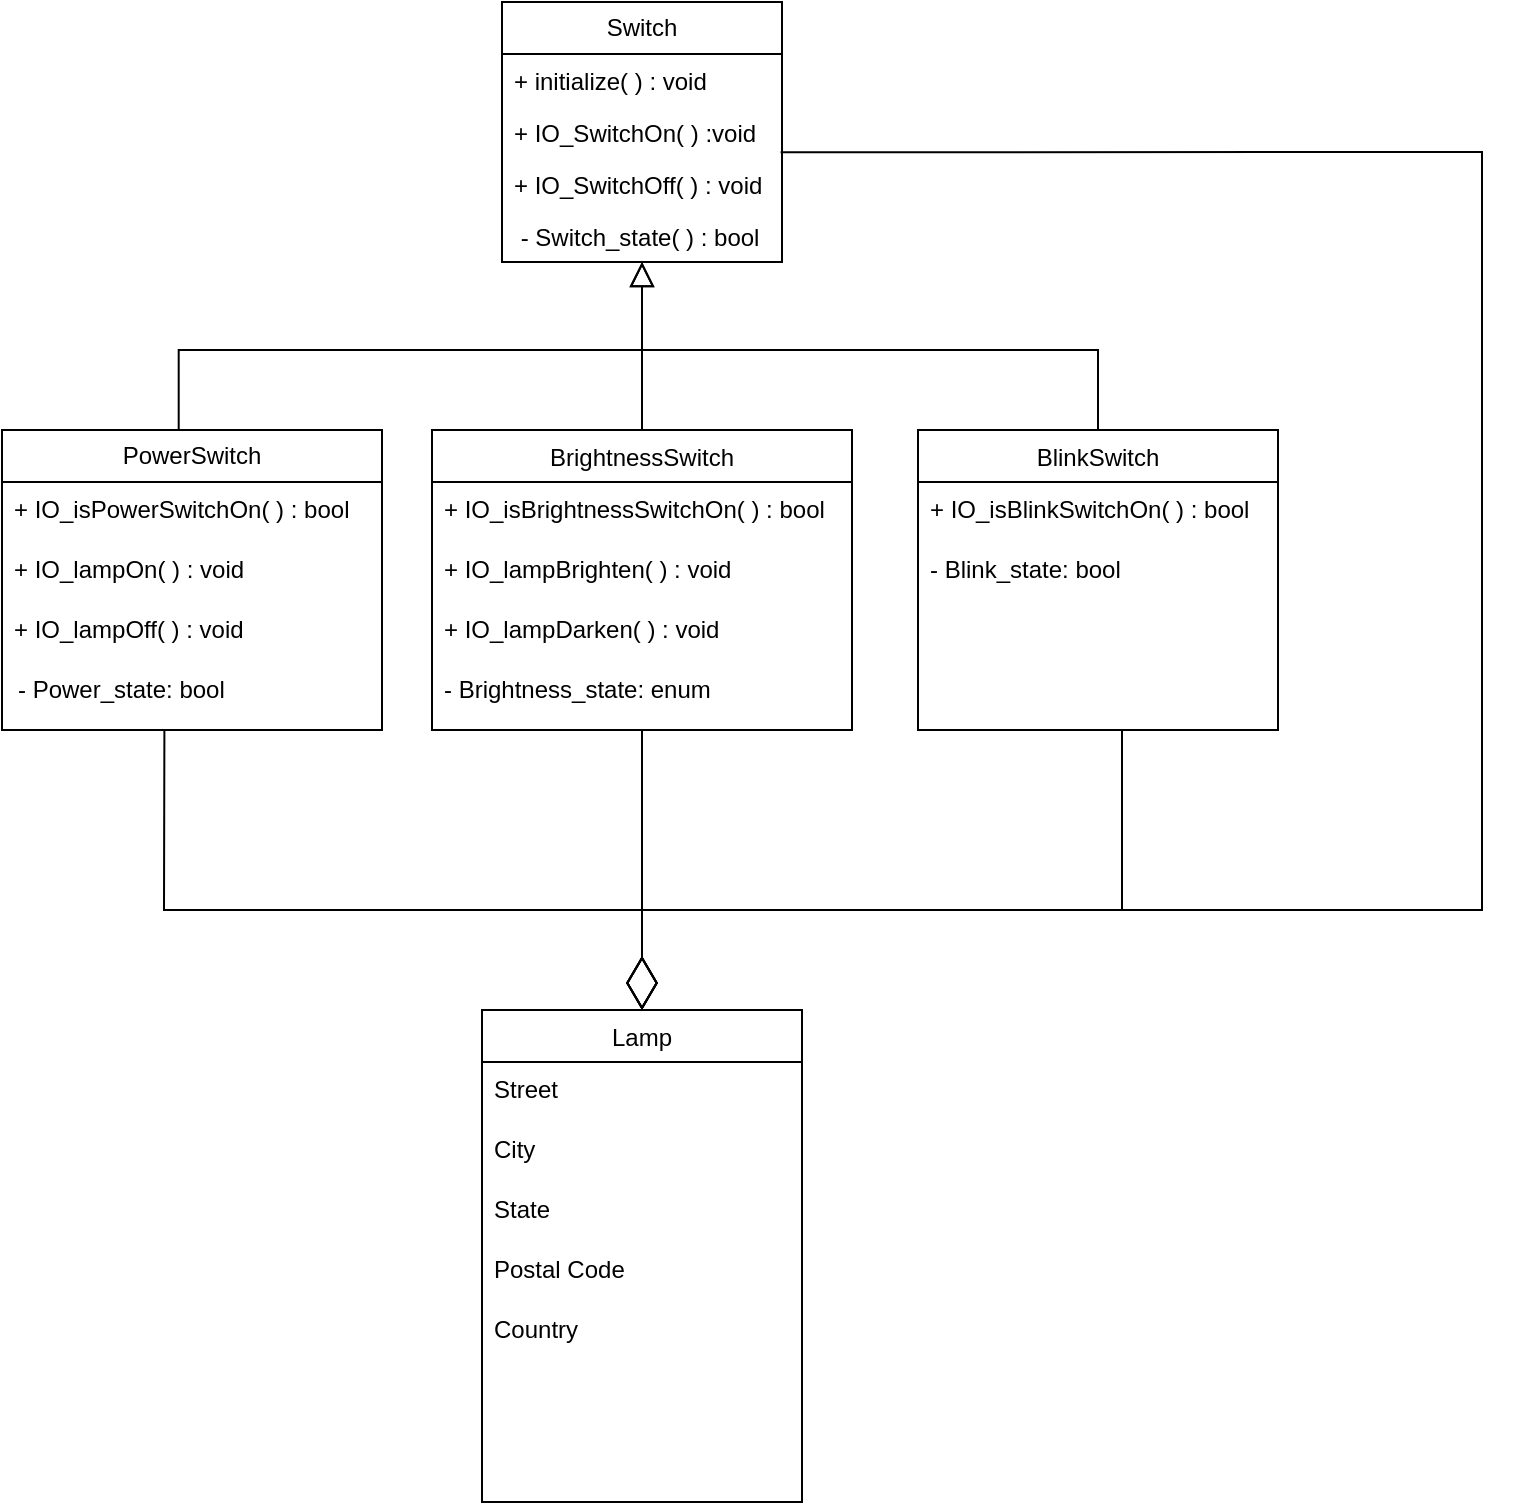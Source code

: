 <mxfile version="21.1.4" type="github">
  <diagram id="C5RBs43oDa-KdzZeNtuy" name="Page-1">
    <mxGraphModel dx="909" dy="609" grid="1" gridSize="10" guides="1" tooltips="1" connect="1" arrows="1" fold="1" page="1" pageScale="1" pageWidth="827" pageHeight="1169" math="0" shadow="0">
      <root>
        <mxCell id="WIyWlLk6GJQsqaUBKTNV-0" />
        <mxCell id="WIyWlLk6GJQsqaUBKTNV-1" parent="WIyWlLk6GJQsqaUBKTNV-0" />
        <mxCell id="zkfFHV4jXpPFQw0GAbJ--6" value="BrightnessSwitch" style="swimlane;fontStyle=0;align=center;verticalAlign=top;childLayout=stackLayout;horizontal=1;startSize=26;horizontalStack=0;resizeParent=1;resizeLast=0;collapsible=1;marginBottom=0;rounded=0;shadow=0;strokeWidth=1;" parent="WIyWlLk6GJQsqaUBKTNV-1" vertex="1">
          <mxGeometry x="215" y="360" width="210" height="150" as="geometry">
            <mxRectangle x="130" y="380" width="160" height="26" as="alternateBounds" />
          </mxGeometry>
        </mxCell>
        <mxCell id="zkfFHV4jXpPFQw0GAbJ--7" value="+ IO_isBrightnessSwitchOn( ) : bool" style="text;align=left;verticalAlign=top;spacingLeft=4;spacingRight=4;overflow=hidden;rotatable=0;points=[[0,0.5],[1,0.5]];portConstraint=eastwest;" parent="zkfFHV4jXpPFQw0GAbJ--6" vertex="1">
          <mxGeometry y="26" width="210" height="30" as="geometry" />
        </mxCell>
        <mxCell id="zkfFHV4jXpPFQw0GAbJ--8" value="+ IO_lampBrighten( ) : void" style="text;align=left;verticalAlign=top;spacingLeft=4;spacingRight=4;overflow=hidden;rotatable=0;points=[[0,0.5],[1,0.5]];portConstraint=eastwest;rounded=0;shadow=0;html=0;" parent="zkfFHV4jXpPFQw0GAbJ--6" vertex="1">
          <mxGeometry y="56" width="210" height="30" as="geometry" />
        </mxCell>
        <mxCell id="-ukCLt8GWqUobojzLSBE-21" value="+ IO_lampDarken( ) : void" style="text;align=left;verticalAlign=top;spacingLeft=4;spacingRight=4;overflow=hidden;rotatable=0;points=[[0,0.5],[1,0.5]];portConstraint=eastwest;rounded=0;shadow=0;html=0;" vertex="1" parent="zkfFHV4jXpPFQw0GAbJ--6">
          <mxGeometry y="86" width="210" height="30" as="geometry" />
        </mxCell>
        <mxCell id="zkfFHV4jXpPFQw0GAbJ--11" value="- Brightness_state: enum" style="text;align=left;verticalAlign=top;spacingLeft=4;spacingRight=4;overflow=hidden;rotatable=0;points=[[0,0.5],[1,0.5]];portConstraint=eastwest;" parent="zkfFHV4jXpPFQw0GAbJ--6" vertex="1">
          <mxGeometry y="116" width="210" height="30" as="geometry" />
        </mxCell>
        <mxCell id="zkfFHV4jXpPFQw0GAbJ--12" value="" style="endArrow=block;endSize=10;endFill=0;shadow=0;strokeWidth=1;rounded=0;edgeStyle=elbowEdgeStyle;elbow=vertical;exitX=0.465;exitY=-0.003;exitDx=0;exitDy=0;exitPerimeter=0;" parent="WIyWlLk6GJQsqaUBKTNV-1" source="-ukCLt8GWqUobojzLSBE-1" edge="1">
          <mxGeometry width="160" relative="1" as="geometry">
            <mxPoint x="316" y="203" as="sourcePoint" />
            <mxPoint x="320" y="276" as="targetPoint" />
            <Array as="points">
              <mxPoint x="320" y="320" />
              <mxPoint x="320" y="310" />
              <mxPoint x="280" y="320" />
            </Array>
          </mxGeometry>
        </mxCell>
        <mxCell id="zkfFHV4jXpPFQw0GAbJ--13" value="BlinkSwitch" style="swimlane;fontStyle=0;align=center;verticalAlign=top;childLayout=stackLayout;horizontal=1;startSize=26;horizontalStack=0;resizeParent=1;resizeLast=0;collapsible=1;marginBottom=0;rounded=0;shadow=0;strokeWidth=1;" parent="WIyWlLk6GJQsqaUBKTNV-1" vertex="1">
          <mxGeometry x="458" y="360" width="180" height="150" as="geometry">
            <mxRectangle x="330" y="360" width="170" height="26" as="alternateBounds" />
          </mxGeometry>
        </mxCell>
        <mxCell id="zkfFHV4jXpPFQw0GAbJ--14" value="+ IO_isBlinkSwitchOn( ) : bool" style="text;align=left;verticalAlign=top;spacingLeft=4;spacingRight=4;overflow=hidden;rotatable=0;points=[[0,0.5],[1,0.5]];portConstraint=eastwest;" parent="zkfFHV4jXpPFQw0GAbJ--13" vertex="1">
          <mxGeometry y="26" width="180" height="30" as="geometry" />
        </mxCell>
        <mxCell id="-ukCLt8GWqUobojzLSBE-22" value="- Blink_state: bool" style="text;align=left;verticalAlign=top;spacingLeft=4;spacingRight=4;overflow=hidden;rotatable=0;points=[[0,0.5],[1,0.5]];portConstraint=eastwest;" vertex="1" parent="zkfFHV4jXpPFQw0GAbJ--13">
          <mxGeometry y="56" width="180" height="30" as="geometry" />
        </mxCell>
        <mxCell id="zkfFHV4jXpPFQw0GAbJ--16" value="" style="endArrow=block;endSize=10;endFill=0;shadow=0;strokeWidth=1;rounded=0;edgeStyle=elbowEdgeStyle;elbow=vertical;" parent="WIyWlLk6GJQsqaUBKTNV-1" source="zkfFHV4jXpPFQw0GAbJ--13" edge="1">
          <mxGeometry width="160" relative="1" as="geometry">
            <mxPoint x="326" y="373" as="sourcePoint" />
            <mxPoint x="320" y="276" as="targetPoint" />
            <Array as="points">
              <mxPoint x="430" y="320" />
            </Array>
          </mxGeometry>
        </mxCell>
        <mxCell id="zkfFHV4jXpPFQw0GAbJ--17" value="Lamp" style="swimlane;fontStyle=0;align=center;verticalAlign=top;childLayout=stackLayout;horizontal=1;startSize=26;horizontalStack=0;resizeParent=1;resizeLast=0;collapsible=1;marginBottom=0;rounded=0;shadow=0;strokeWidth=1;" parent="WIyWlLk6GJQsqaUBKTNV-1" vertex="1">
          <mxGeometry x="240" y="650" width="160" height="246" as="geometry">
            <mxRectangle x="550" y="140" width="160" height="26" as="alternateBounds" />
          </mxGeometry>
        </mxCell>
        <mxCell id="zkfFHV4jXpPFQw0GAbJ--18" value="Street" style="text;align=left;verticalAlign=top;spacingLeft=4;spacingRight=4;overflow=hidden;rotatable=0;points=[[0,0.5],[1,0.5]];portConstraint=eastwest;" parent="zkfFHV4jXpPFQw0GAbJ--17" vertex="1">
          <mxGeometry y="26" width="160" height="30" as="geometry" />
        </mxCell>
        <mxCell id="zkfFHV4jXpPFQw0GAbJ--19" value="City" style="text;align=left;verticalAlign=top;spacingLeft=4;spacingRight=4;overflow=hidden;rotatable=0;points=[[0,0.5],[1,0.5]];portConstraint=eastwest;rounded=0;shadow=0;html=0;" parent="zkfFHV4jXpPFQw0GAbJ--17" vertex="1">
          <mxGeometry y="56" width="160" height="30" as="geometry" />
        </mxCell>
        <mxCell id="zkfFHV4jXpPFQw0GAbJ--20" value="State" style="text;align=left;verticalAlign=top;spacingLeft=4;spacingRight=4;overflow=hidden;rotatable=0;points=[[0,0.5],[1,0.5]];portConstraint=eastwest;rounded=0;shadow=0;html=0;" parent="zkfFHV4jXpPFQw0GAbJ--17" vertex="1">
          <mxGeometry y="86" width="160" height="30" as="geometry" />
        </mxCell>
        <mxCell id="zkfFHV4jXpPFQw0GAbJ--21" value="Postal Code" style="text;align=left;verticalAlign=top;spacingLeft=4;spacingRight=4;overflow=hidden;rotatable=0;points=[[0,0.5],[1,0.5]];portConstraint=eastwest;rounded=0;shadow=0;html=0;" parent="zkfFHV4jXpPFQw0GAbJ--17" vertex="1">
          <mxGeometry y="116" width="160" height="30" as="geometry" />
        </mxCell>
        <mxCell id="zkfFHV4jXpPFQw0GAbJ--22" value="Country" style="text;align=left;verticalAlign=top;spacingLeft=4;spacingRight=4;overflow=hidden;rotatable=0;points=[[0,0.5],[1,0.5]];portConstraint=eastwest;rounded=0;shadow=0;html=0;" parent="zkfFHV4jXpPFQw0GAbJ--17" vertex="1">
          <mxGeometry y="146" width="160" height="30" as="geometry" />
        </mxCell>
        <mxCell id="-ukCLt8GWqUobojzLSBE-1" value="PowerSwitch" style="swimlane;fontStyle=0;childLayout=stackLayout;horizontal=1;startSize=26;fillColor=none;horizontalStack=0;resizeParent=2;resizeParentMax=0;resizeLast=0;collapsible=1;marginBottom=0;whiteSpace=wrap;html=1;" vertex="1" parent="WIyWlLk6GJQsqaUBKTNV-1">
          <mxGeometry y="360" width="190" height="150" as="geometry">
            <mxRectangle x="30" y="360" width="70" height="30" as="alternateBounds" />
          </mxGeometry>
        </mxCell>
        <mxCell id="-ukCLt8GWqUobojzLSBE-2" value="+ IO_isPowerSwitchOn( ) : bool" style="text;strokeColor=none;fillColor=none;align=left;verticalAlign=top;spacingLeft=4;spacingRight=4;overflow=hidden;rotatable=0;points=[[0,0.5],[1,0.5]];portConstraint=eastwest;whiteSpace=wrap;html=1;" vertex="1" parent="-ukCLt8GWqUobojzLSBE-1">
          <mxGeometry y="26" width="190" height="30" as="geometry" />
        </mxCell>
        <mxCell id="-ukCLt8GWqUobojzLSBE-3" value="+ IO_lampOn( ) : void" style="text;strokeColor=none;fillColor=none;align=left;verticalAlign=top;spacingLeft=4;spacingRight=4;overflow=hidden;rotatable=0;points=[[0,0.5],[1,0.5]];portConstraint=eastwest;whiteSpace=wrap;html=1;" vertex="1" parent="-ukCLt8GWqUobojzLSBE-1">
          <mxGeometry y="56" width="190" height="30" as="geometry" />
        </mxCell>
        <mxCell id="-ukCLt8GWqUobojzLSBE-4" value="+ IO_lampOff( ) : void" style="text;strokeColor=none;fillColor=none;align=left;verticalAlign=top;spacingLeft=4;spacingRight=4;overflow=hidden;rotatable=0;points=[[0,0.5],[1,0.5]];portConstraint=eastwest;whiteSpace=wrap;html=1;" vertex="1" parent="-ukCLt8GWqUobojzLSBE-1">
          <mxGeometry y="86" width="190" height="30" as="geometry" />
        </mxCell>
        <mxCell id="-ukCLt8GWqUobojzLSBE-5" value="" style="endArrow=none;html=1;rounded=0;entryX=0.5;entryY=0;entryDx=0;entryDy=0;" edge="1" parent="WIyWlLk6GJQsqaUBKTNV-1" target="zkfFHV4jXpPFQw0GAbJ--6">
          <mxGeometry width="50" height="50" relative="1" as="geometry">
            <mxPoint x="320" y="320" as="sourcePoint" />
            <mxPoint x="420" y="270" as="targetPoint" />
            <Array as="points" />
          </mxGeometry>
        </mxCell>
        <mxCell id="-ukCLt8GWqUobojzLSBE-15" value="- Power_state: bool&amp;nbsp;" style="text;strokeColor=none;fillColor=none;align=left;verticalAlign=top;spacingLeft=4;spacingRight=4;overflow=hidden;rotatable=0;points=[[0,0.5],[1,0.5]];portConstraint=eastwest;whiteSpace=wrap;html=1;" vertex="1" parent="WIyWlLk6GJQsqaUBKTNV-1">
          <mxGeometry x="2" y="476" width="180" height="30" as="geometry" />
        </mxCell>
        <mxCell id="-ukCLt8GWqUobojzLSBE-28" value="Switch" style="swimlane;fontStyle=0;childLayout=stackLayout;horizontal=1;startSize=26;fillColor=none;horizontalStack=0;resizeParent=1;resizeParentMax=0;resizeLast=0;collapsible=1;marginBottom=0;whiteSpace=wrap;html=1;" vertex="1" parent="WIyWlLk6GJQsqaUBKTNV-1">
          <mxGeometry x="250" y="146" width="140" height="130" as="geometry" />
        </mxCell>
        <mxCell id="-ukCLt8GWqUobojzLSBE-29" value="+ initialize( ) : void" style="text;strokeColor=none;fillColor=none;align=left;verticalAlign=top;spacingLeft=4;spacingRight=4;overflow=hidden;rotatable=0;points=[[0,0.5],[1,0.5]];portConstraint=eastwest;whiteSpace=wrap;html=1;" vertex="1" parent="-ukCLt8GWqUobojzLSBE-28">
          <mxGeometry y="26" width="140" height="26" as="geometry" />
        </mxCell>
        <mxCell id="-ukCLt8GWqUobojzLSBE-30" value="+ IO_SwitchOn( ) :void" style="text;strokeColor=none;fillColor=none;align=left;verticalAlign=top;spacingLeft=4;spacingRight=4;overflow=hidden;rotatable=0;points=[[0,0.5],[1,0.5]];portConstraint=eastwest;whiteSpace=wrap;html=1;" vertex="1" parent="-ukCLt8GWqUobojzLSBE-28">
          <mxGeometry y="52" width="140" height="26" as="geometry" />
        </mxCell>
        <mxCell id="-ukCLt8GWqUobojzLSBE-31" value="+ IO_SwitchOff( ) : void" style="text;strokeColor=none;fillColor=none;align=left;verticalAlign=top;spacingLeft=4;spacingRight=4;overflow=hidden;rotatable=0;points=[[0,0.5],[1,0.5]];portConstraint=eastwest;whiteSpace=wrap;html=1;" vertex="1" parent="-ukCLt8GWqUobojzLSBE-28">
          <mxGeometry y="78" width="140" height="26" as="geometry" />
        </mxCell>
        <mxCell id="-ukCLt8GWqUobojzLSBE-32" value="&amp;nbsp;- Switch_state( ) : bool" style="text;strokeColor=none;fillColor=none;align=left;verticalAlign=top;spacingLeft=4;spacingRight=4;overflow=hidden;rotatable=0;points=[[0,0.5],[1,0.5]];portConstraint=eastwest;whiteSpace=wrap;html=1;" vertex="1" parent="-ukCLt8GWqUobojzLSBE-28">
          <mxGeometry y="104" width="140" height="26" as="geometry" />
        </mxCell>
        <mxCell id="-ukCLt8GWqUobojzLSBE-33" value="" style="endArrow=diamondThin;endFill=0;endSize=24;html=1;rounded=0;exitX=0.995;exitY=0.89;exitDx=0;exitDy=0;exitPerimeter=0;" edge="1" parent="WIyWlLk6GJQsqaUBKTNV-1" source="-ukCLt8GWqUobojzLSBE-30">
          <mxGeometry width="160" relative="1" as="geometry">
            <mxPoint x="400" y="220" as="sourcePoint" />
            <mxPoint x="320" y="650" as="targetPoint" />
            <Array as="points">
              <mxPoint x="740" y="221" />
              <mxPoint x="740" y="600" />
              <mxPoint x="630" y="600" />
              <mxPoint x="320" y="600" />
            </Array>
          </mxGeometry>
        </mxCell>
        <mxCell id="-ukCLt8GWqUobojzLSBE-34" value="" style="endArrow=diamondThin;endFill=0;endSize=24;html=1;rounded=0;fontFamily=Helvetica;fontSize=12;fontColor=default;" edge="1" parent="WIyWlLk6GJQsqaUBKTNV-1">
          <mxGeometry width="160" relative="1" as="geometry">
            <mxPoint x="560" y="510" as="sourcePoint" />
            <mxPoint x="320" y="650" as="targetPoint" />
            <Array as="points">
              <mxPoint x="560" y="600" />
              <mxPoint x="320" y="600" />
            </Array>
          </mxGeometry>
        </mxCell>
        <mxCell id="-ukCLt8GWqUobojzLSBE-35" value="" style="endArrow=diamondThin;endFill=0;endSize=24;html=1;rounded=0;fontFamily=Helvetica;fontSize=12;fontColor=default;exitX=0.44;exitY=1.124;exitDx=0;exitDy=0;exitPerimeter=0;" edge="1" parent="WIyWlLk6GJQsqaUBKTNV-1" source="-ukCLt8GWqUobojzLSBE-15">
          <mxGeometry width="160" relative="1" as="geometry">
            <mxPoint x="150" y="620" as="sourcePoint" />
            <mxPoint x="320" y="650" as="targetPoint" />
            <Array as="points">
              <mxPoint x="81" y="600" />
              <mxPoint x="320" y="600" />
            </Array>
          </mxGeometry>
        </mxCell>
        <mxCell id="-ukCLt8GWqUobojzLSBE-36" value="" style="endArrow=diamondThin;endFill=0;endSize=24;html=1;rounded=0;fontFamily=Helvetica;fontSize=12;fontColor=default;entryX=0.5;entryY=0;entryDx=0;entryDy=0;" edge="1" parent="WIyWlLk6GJQsqaUBKTNV-1" target="zkfFHV4jXpPFQw0GAbJ--17">
          <mxGeometry width="160" relative="1" as="geometry">
            <mxPoint x="320" y="510" as="sourcePoint" />
            <mxPoint x="300" y="630" as="targetPoint" />
          </mxGeometry>
        </mxCell>
      </root>
    </mxGraphModel>
  </diagram>
</mxfile>

